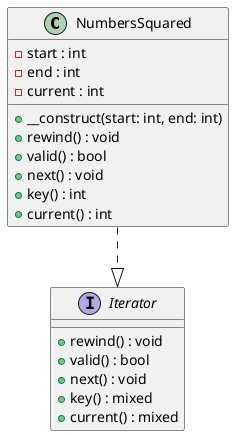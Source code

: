 @startuml
class NumbersSquared {
    - start : int
    - end : int
    - current : int
    
    + __construct(start: int, end: int)
    + rewind() : void
    + valid() : bool
    + next() : void
    + key() : int
    + current() : int
}

interface Iterator {
    + rewind() : void
    + valid() : bool
    + next() : void
    + key() : mixed
    + current() : mixed
}

NumbersSquared ..|> Iterator
@enduml